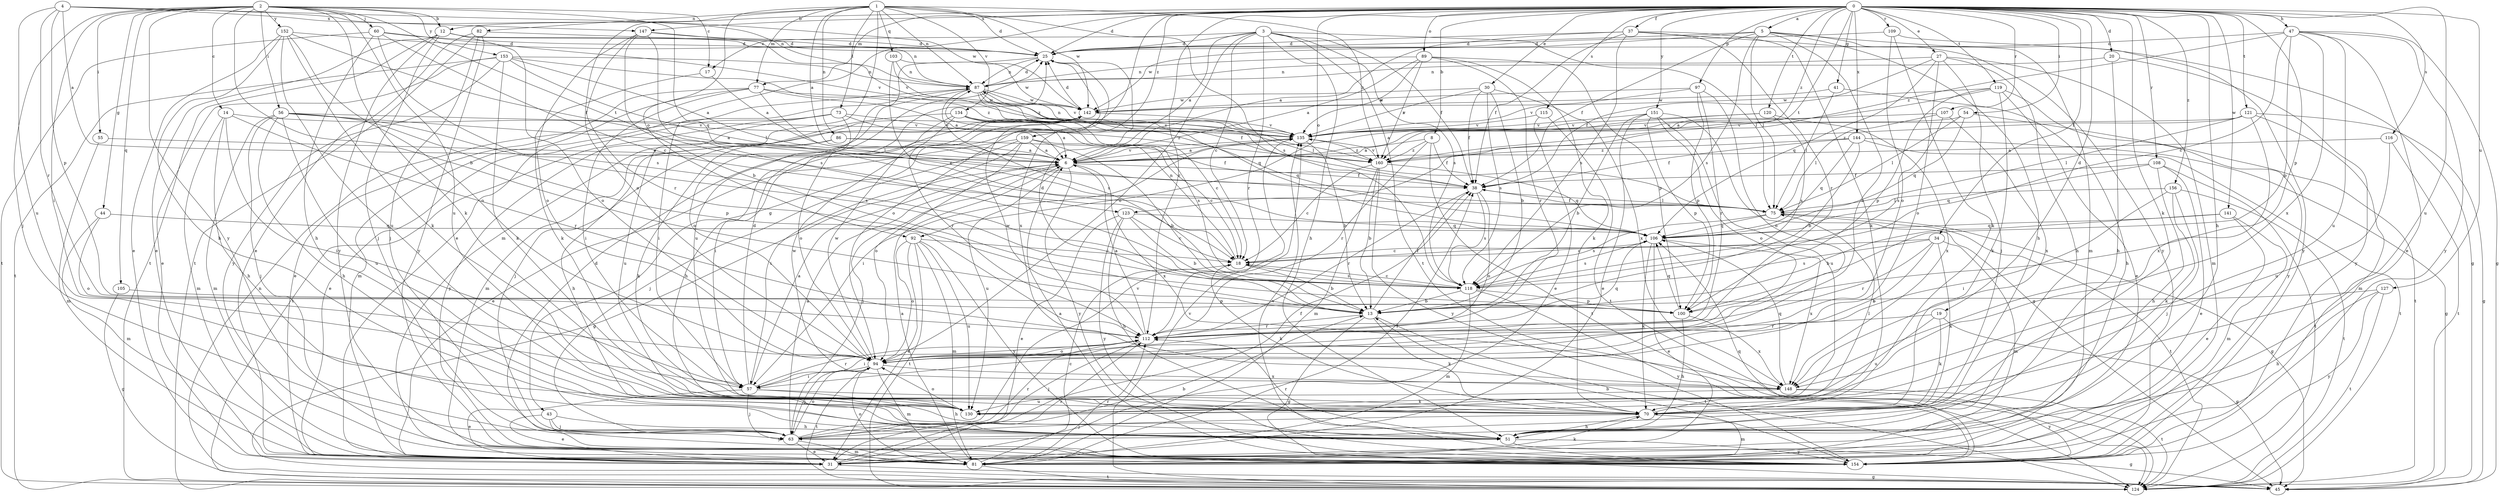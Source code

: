 strict digraph  {
0;
1;
2;
3;
4;
5;
6;
8;
12;
13;
14;
17;
18;
19;
20;
25;
27;
30;
31;
34;
37;
38;
41;
43;
44;
45;
47;
51;
54;
55;
56;
57;
60;
63;
70;
73;
75;
77;
81;
82;
86;
87;
89;
92;
94;
97;
100;
103;
105;
106;
107;
108;
109;
112;
115;
116;
118;
119;
120;
121;
123;
124;
127;
130;
134;
135;
141;
142;
144;
147;
148;
151;
152;
153;
154;
156;
159;
160;
0 -> 5  [label=a];
0 -> 8  [label=b];
0 -> 12  [label=b];
0 -> 19  [label=d];
0 -> 20  [label=d];
0 -> 25  [label=d];
0 -> 27  [label=e];
0 -> 30  [label=e];
0 -> 31  [label=e];
0 -> 34  [label=f];
0 -> 37  [label=f];
0 -> 41  [label=g];
0 -> 43  [label=g];
0 -> 47  [label=h];
0 -> 51  [label=h];
0 -> 54  [label=i];
0 -> 70  [label=k];
0 -> 77  [label=m];
0 -> 89  [label=o];
0 -> 92  [label=o];
0 -> 97  [label=p];
0 -> 100  [label=p];
0 -> 107  [label=r];
0 -> 108  [label=r];
0 -> 109  [label=r];
0 -> 112  [label=r];
0 -> 115  [label=s];
0 -> 116  [label=s];
0 -> 119  [label=t];
0 -> 120  [label=t];
0 -> 121  [label=t];
0 -> 123  [label=t];
0 -> 127  [label=u];
0 -> 130  [label=u];
0 -> 141  [label=w];
0 -> 144  [label=x];
0 -> 147  [label=x];
0 -> 151  [label=y];
0 -> 156  [label=z];
0 -> 159  [label=z];
0 -> 160  [label=z];
1 -> 6  [label=a];
1 -> 25  [label=d];
1 -> 73  [label=l];
1 -> 77  [label=m];
1 -> 81  [label=m];
1 -> 82  [label=n];
1 -> 86  [label=n];
1 -> 87  [label=n];
1 -> 92  [label=o];
1 -> 94  [label=o];
1 -> 103  [label=q];
1 -> 118  [label=s];
1 -> 134  [label=v];
1 -> 142  [label=w];
1 -> 160  [label=z];
2 -> 12  [label=b];
2 -> 13  [label=b];
2 -> 14  [label=c];
2 -> 17  [label=c];
2 -> 44  [label=g];
2 -> 55  [label=i];
2 -> 56  [label=i];
2 -> 57  [label=i];
2 -> 60  [label=j];
2 -> 63  [label=j];
2 -> 70  [label=k];
2 -> 105  [label=q];
2 -> 106  [label=q];
2 -> 123  [label=t];
2 -> 130  [label=u];
2 -> 152  [label=y];
2 -> 153  [label=y];
2 -> 154  [label=y];
3 -> 6  [label=a];
3 -> 17  [label=c];
3 -> 18  [label=c];
3 -> 25  [label=d];
3 -> 38  [label=f];
3 -> 51  [label=h];
3 -> 75  [label=l];
3 -> 94  [label=o];
3 -> 112  [label=r];
3 -> 118  [label=s];
3 -> 124  [label=t];
4 -> 6  [label=a];
4 -> 87  [label=n];
4 -> 100  [label=p];
4 -> 112  [label=r];
4 -> 130  [label=u];
4 -> 142  [label=w];
4 -> 147  [label=x];
5 -> 25  [label=d];
5 -> 38  [label=f];
5 -> 45  [label=g];
5 -> 51  [label=h];
5 -> 75  [label=l];
5 -> 81  [label=m];
5 -> 94  [label=o];
5 -> 118  [label=s];
5 -> 142  [label=w];
6 -> 38  [label=f];
6 -> 45  [label=g];
6 -> 63  [label=j];
6 -> 130  [label=u];
6 -> 135  [label=v];
6 -> 148  [label=x];
6 -> 154  [label=y];
8 -> 6  [label=a];
8 -> 38  [label=f];
8 -> 112  [label=r];
8 -> 124  [label=t];
8 -> 160  [label=z];
12 -> 25  [label=d];
12 -> 31  [label=e];
12 -> 63  [label=j];
12 -> 87  [label=n];
12 -> 94  [label=o];
12 -> 124  [label=t];
12 -> 154  [label=y];
13 -> 25  [label=d];
13 -> 38  [label=f];
13 -> 45  [label=g];
13 -> 70  [label=k];
13 -> 112  [label=r];
13 -> 124  [label=t];
14 -> 51  [label=h];
14 -> 57  [label=i];
14 -> 81  [label=m];
14 -> 112  [label=r];
14 -> 135  [label=v];
17 -> 6  [label=a];
17 -> 70  [label=k];
18 -> 13  [label=b];
18 -> 70  [label=k];
18 -> 87  [label=n];
18 -> 118  [label=s];
19 -> 45  [label=g];
19 -> 70  [label=k];
19 -> 112  [label=r];
19 -> 130  [label=u];
20 -> 51  [label=h];
20 -> 87  [label=n];
20 -> 154  [label=y];
25 -> 87  [label=n];
25 -> 94  [label=o];
25 -> 130  [label=u];
25 -> 148  [label=x];
27 -> 38  [label=f];
27 -> 51  [label=h];
27 -> 63  [label=j];
27 -> 81  [label=m];
27 -> 87  [label=n];
27 -> 94  [label=o];
27 -> 106  [label=q];
30 -> 13  [label=b];
30 -> 38  [label=f];
30 -> 118  [label=s];
30 -> 135  [label=v];
30 -> 142  [label=w];
30 -> 148  [label=x];
31 -> 13  [label=b];
31 -> 45  [label=g];
31 -> 112  [label=r];
34 -> 18  [label=c];
34 -> 70  [label=k];
34 -> 81  [label=m];
34 -> 94  [label=o];
34 -> 112  [label=r];
34 -> 118  [label=s];
37 -> 6  [label=a];
37 -> 25  [label=d];
37 -> 38  [label=f];
37 -> 70  [label=k];
37 -> 112  [label=r];
37 -> 118  [label=s];
37 -> 154  [label=y];
38 -> 75  [label=l];
38 -> 94  [label=o];
38 -> 112  [label=r];
38 -> 118  [label=s];
41 -> 51  [label=h];
41 -> 75  [label=l];
41 -> 142  [label=w];
43 -> 31  [label=e];
43 -> 51  [label=h];
43 -> 63  [label=j];
43 -> 154  [label=y];
44 -> 81  [label=m];
44 -> 94  [label=o];
44 -> 106  [label=q];
45 -> 87  [label=n];
47 -> 18  [label=c];
47 -> 25  [label=d];
47 -> 31  [label=e];
47 -> 45  [label=g];
47 -> 100  [label=p];
47 -> 130  [label=u];
47 -> 148  [label=x];
47 -> 154  [label=y];
47 -> 160  [label=z];
51 -> 45  [label=g];
51 -> 112  [label=r];
51 -> 154  [label=y];
54 -> 75  [label=l];
54 -> 106  [label=q];
54 -> 124  [label=t];
54 -> 135  [label=v];
55 -> 6  [label=a];
55 -> 81  [label=m];
56 -> 6  [label=a];
56 -> 51  [label=h];
56 -> 63  [label=j];
56 -> 81  [label=m];
56 -> 100  [label=p];
56 -> 118  [label=s];
56 -> 130  [label=u];
56 -> 135  [label=v];
57 -> 6  [label=a];
57 -> 25  [label=d];
57 -> 31  [label=e];
57 -> 51  [label=h];
57 -> 63  [label=j];
57 -> 70  [label=k];
57 -> 112  [label=r];
60 -> 18  [label=c];
60 -> 25  [label=d];
60 -> 51  [label=h];
60 -> 118  [label=s];
60 -> 124  [label=t];
60 -> 135  [label=v];
63 -> 6  [label=a];
63 -> 31  [label=e];
63 -> 38  [label=f];
63 -> 81  [label=m];
63 -> 94  [label=o];
63 -> 112  [label=r];
63 -> 135  [label=v];
70 -> 51  [label=h];
70 -> 63  [label=j];
70 -> 75  [label=l];
70 -> 81  [label=m];
73 -> 31  [label=e];
73 -> 94  [label=o];
73 -> 124  [label=t];
73 -> 135  [label=v];
73 -> 154  [label=y];
73 -> 160  [label=z];
75 -> 38  [label=f];
75 -> 45  [label=g];
75 -> 106  [label=q];
75 -> 118  [label=s];
75 -> 124  [label=t];
77 -> 6  [label=a];
77 -> 31  [label=e];
77 -> 57  [label=i];
77 -> 75  [label=l];
77 -> 81  [label=m];
77 -> 142  [label=w];
81 -> 6  [label=a];
81 -> 18  [label=c];
81 -> 38  [label=f];
81 -> 70  [label=k];
81 -> 94  [label=o];
81 -> 112  [label=r];
81 -> 124  [label=t];
82 -> 25  [label=d];
82 -> 31  [label=e];
82 -> 63  [label=j];
82 -> 124  [label=t];
82 -> 154  [label=y];
86 -> 6  [label=a];
86 -> 38  [label=f];
86 -> 51  [label=h];
86 -> 70  [label=k];
87 -> 25  [label=d];
87 -> 38  [label=f];
87 -> 57  [label=i];
87 -> 75  [label=l];
87 -> 94  [label=o];
87 -> 106  [label=q];
87 -> 118  [label=s];
87 -> 135  [label=v];
87 -> 142  [label=w];
89 -> 6  [label=a];
89 -> 70  [label=k];
89 -> 87  [label=n];
89 -> 100  [label=p];
89 -> 112  [label=r];
89 -> 135  [label=v];
89 -> 160  [label=z];
92 -> 18  [label=c];
92 -> 31  [label=e];
92 -> 81  [label=m];
92 -> 94  [label=o];
92 -> 124  [label=t];
92 -> 130  [label=u];
92 -> 154  [label=y];
94 -> 57  [label=i];
94 -> 63  [label=j];
94 -> 81  [label=m];
94 -> 124  [label=t];
94 -> 142  [label=w];
94 -> 148  [label=x];
97 -> 94  [label=o];
97 -> 100  [label=p];
97 -> 112  [label=r];
97 -> 135  [label=v];
97 -> 142  [label=w];
100 -> 51  [label=h];
100 -> 106  [label=q];
100 -> 148  [label=x];
103 -> 18  [label=c];
103 -> 87  [label=n];
103 -> 142  [label=w];
103 -> 160  [label=z];
105 -> 45  [label=g];
105 -> 100  [label=p];
106 -> 18  [label=c];
106 -> 31  [label=e];
106 -> 70  [label=k];
106 -> 118  [label=s];
106 -> 148  [label=x];
107 -> 75  [label=l];
107 -> 118  [label=s];
107 -> 135  [label=v];
107 -> 148  [label=x];
108 -> 31  [label=e];
108 -> 38  [label=f];
108 -> 51  [label=h];
108 -> 106  [label=q];
108 -> 124  [label=t];
109 -> 25  [label=d];
109 -> 70  [label=k];
109 -> 94  [label=o];
109 -> 154  [label=y];
112 -> 6  [label=a];
112 -> 57  [label=i];
112 -> 63  [label=j];
112 -> 94  [label=o];
112 -> 106  [label=q];
112 -> 142  [label=w];
115 -> 31  [label=e];
115 -> 124  [label=t];
115 -> 135  [label=v];
116 -> 6  [label=a];
116 -> 124  [label=t];
116 -> 130  [label=u];
118 -> 13  [label=b];
118 -> 18  [label=c];
118 -> 81  [label=m];
118 -> 100  [label=p];
118 -> 154  [label=y];
119 -> 6  [label=a];
119 -> 31  [label=e];
119 -> 70  [label=k];
119 -> 100  [label=p];
119 -> 142  [label=w];
119 -> 154  [label=y];
120 -> 6  [label=a];
120 -> 118  [label=s];
120 -> 135  [label=v];
120 -> 148  [label=x];
121 -> 45  [label=g];
121 -> 75  [label=l];
121 -> 81  [label=m];
121 -> 135  [label=v];
121 -> 148  [label=x];
121 -> 160  [label=z];
123 -> 13  [label=b];
123 -> 18  [label=c];
123 -> 31  [label=e];
123 -> 51  [label=h];
123 -> 106  [label=q];
123 -> 154  [label=y];
124 -> 135  [label=v];
127 -> 13  [label=b];
127 -> 51  [label=h];
127 -> 124  [label=t];
127 -> 154  [label=y];
130 -> 94  [label=o];
134 -> 6  [label=a];
134 -> 18  [label=c];
134 -> 57  [label=i];
134 -> 106  [label=q];
134 -> 112  [label=r];
134 -> 118  [label=s];
134 -> 130  [label=u];
134 -> 135  [label=v];
135 -> 6  [label=a];
135 -> 13  [label=b];
135 -> 57  [label=i];
135 -> 87  [label=n];
135 -> 160  [label=z];
141 -> 13  [label=b];
141 -> 31  [label=e];
141 -> 81  [label=m];
141 -> 106  [label=q];
142 -> 25  [label=d];
142 -> 51  [label=h];
142 -> 63  [label=j];
142 -> 81  [label=m];
142 -> 135  [label=v];
144 -> 13  [label=b];
144 -> 38  [label=f];
144 -> 45  [label=g];
144 -> 106  [label=q];
144 -> 124  [label=t];
144 -> 160  [label=z];
147 -> 13  [label=b];
147 -> 25  [label=d];
147 -> 94  [label=o];
147 -> 112  [label=r];
147 -> 118  [label=s];
147 -> 135  [label=v];
148 -> 106  [label=q];
148 -> 124  [label=t];
148 -> 130  [label=u];
148 -> 142  [label=w];
148 -> 154  [label=y];
151 -> 13  [label=b];
151 -> 31  [label=e];
151 -> 45  [label=g];
151 -> 94  [label=o];
151 -> 100  [label=p];
151 -> 130  [label=u];
151 -> 135  [label=v];
152 -> 25  [label=d];
152 -> 31  [label=e];
152 -> 38  [label=f];
152 -> 51  [label=h];
152 -> 70  [label=k];
152 -> 94  [label=o];
152 -> 130  [label=u];
153 -> 6  [label=a];
153 -> 31  [label=e];
153 -> 70  [label=k];
153 -> 75  [label=l];
153 -> 87  [label=n];
153 -> 124  [label=t];
153 -> 154  [label=y];
153 -> 160  [label=z];
154 -> 6  [label=a];
154 -> 13  [label=b];
154 -> 25  [label=d];
154 -> 106  [label=q];
154 -> 135  [label=v];
156 -> 57  [label=i];
156 -> 63  [label=j];
156 -> 70  [label=k];
156 -> 75  [label=l];
156 -> 124  [label=t];
159 -> 6  [label=a];
159 -> 13  [label=b];
159 -> 18  [label=c];
159 -> 31  [label=e];
159 -> 57  [label=i];
159 -> 63  [label=j];
159 -> 94  [label=o];
160 -> 13  [label=b];
160 -> 18  [label=c];
160 -> 81  [label=m];
160 -> 106  [label=q];
160 -> 135  [label=v];
160 -> 154  [label=y];
}
